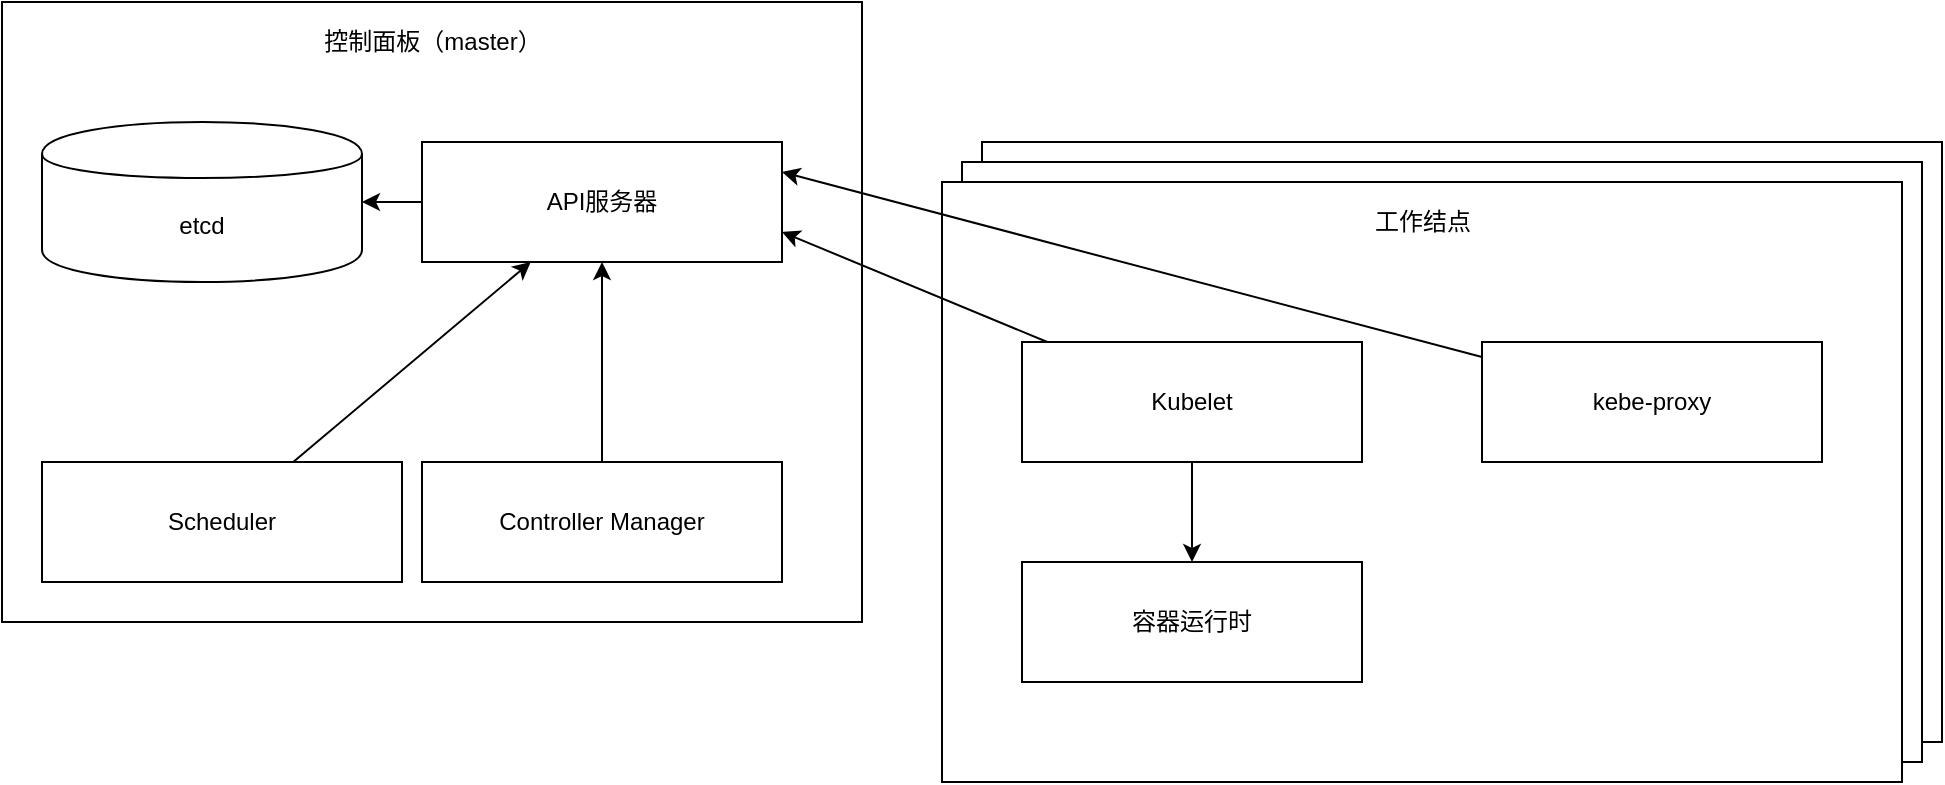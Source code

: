 <mxfile version="12.6.5" type="device"><diagram id="kd89S6w44EB-xOrjRK13" name="Page-1"><mxGraphModel dx="1038" dy="607" grid="1" gridSize="10" guides="1" tooltips="1" connect="1" arrows="1" fold="1" page="1" pageScale="1" pageWidth="2339" pageHeight="3300" math="0" shadow="0"><root><mxCell id="0"/><mxCell id="1" parent="0"/><mxCell id="E3RFziGdfC9BnC6NCtnW-12" value="" style="rounded=0;whiteSpace=wrap;html=1;" vertex="1" parent="1"><mxGeometry x="650" y="80" width="480" height="300" as="geometry"/></mxCell><mxCell id="E3RFziGdfC9BnC6NCtnW-11" value="" style="rounded=0;whiteSpace=wrap;html=1;" vertex="1" parent="1"><mxGeometry x="640" y="90" width="480" height="300" as="geometry"/></mxCell><mxCell id="E3RFziGdfC9BnC6NCtnW-1" value="" style="rounded=0;whiteSpace=wrap;html=1;" vertex="1" parent="1"><mxGeometry x="160" y="10" width="430" height="310" as="geometry"/></mxCell><mxCell id="E3RFziGdfC9BnC6NCtnW-2" value="etcd" style="shape=cylinder;whiteSpace=wrap;html=1;boundedLbl=1;backgroundOutline=1;" vertex="1" parent="1"><mxGeometry x="180" y="70" width="160" height="80" as="geometry"/></mxCell><mxCell id="E3RFziGdfC9BnC6NCtnW-8" style="edgeStyle=none;rounded=0;orthogonalLoop=1;jettySize=auto;html=1;" edge="1" parent="1" source="E3RFziGdfC9BnC6NCtnW-3" target="E3RFziGdfC9BnC6NCtnW-2"><mxGeometry relative="1" as="geometry"/></mxCell><mxCell id="E3RFziGdfC9BnC6NCtnW-3" value="API服务器" style="rounded=0;whiteSpace=wrap;html=1;" vertex="1" parent="1"><mxGeometry x="370" y="80" width="180" height="60" as="geometry"/></mxCell><mxCell id="E3RFziGdfC9BnC6NCtnW-7" style="rounded=0;orthogonalLoop=1;jettySize=auto;html=1;" edge="1" parent="1" source="E3RFziGdfC9BnC6NCtnW-4" target="E3RFziGdfC9BnC6NCtnW-3"><mxGeometry relative="1" as="geometry"/></mxCell><mxCell id="E3RFziGdfC9BnC6NCtnW-4" value="Scheduler" style="rounded=0;whiteSpace=wrap;html=1;" vertex="1" parent="1"><mxGeometry x="180" y="240" width="180" height="60" as="geometry"/></mxCell><mxCell id="E3RFziGdfC9BnC6NCtnW-6" style="edgeStyle=orthogonalEdgeStyle;rounded=0;orthogonalLoop=1;jettySize=auto;html=1;entryX=0.5;entryY=1;entryDx=0;entryDy=0;" edge="1" parent="1" source="E3RFziGdfC9BnC6NCtnW-5" target="E3RFziGdfC9BnC6NCtnW-3"><mxGeometry relative="1" as="geometry"/></mxCell><mxCell id="E3RFziGdfC9BnC6NCtnW-5" value="Controller Manager" style="rounded=0;whiteSpace=wrap;html=1;" vertex="1" parent="1"><mxGeometry x="370" y="240" width="180" height="60" as="geometry"/></mxCell><mxCell id="E3RFziGdfC9BnC6NCtnW-9" value="控制面板（master）" style="text;html=1;strokeColor=none;fillColor=none;align=center;verticalAlign=middle;whiteSpace=wrap;rounded=0;" vertex="1" parent="1"><mxGeometry x="307.5" y="20" width="135" height="20" as="geometry"/></mxCell><mxCell id="E3RFziGdfC9BnC6NCtnW-10" value="" style="rounded=0;whiteSpace=wrap;html=1;" vertex="1" parent="1"><mxGeometry x="630" y="100" width="480" height="300" as="geometry"/></mxCell><mxCell id="E3RFziGdfC9BnC6NCtnW-17" style="edgeStyle=none;rounded=0;orthogonalLoop=1;jettySize=auto;html=1;entryX=1;entryY=0.75;entryDx=0;entryDy=0;" edge="1" parent="1" source="E3RFziGdfC9BnC6NCtnW-13" target="E3RFziGdfC9BnC6NCtnW-3"><mxGeometry relative="1" as="geometry"/></mxCell><mxCell id="E3RFziGdfC9BnC6NCtnW-19" style="edgeStyle=none;rounded=0;orthogonalLoop=1;jettySize=auto;html=1;" edge="1" parent="1" source="E3RFziGdfC9BnC6NCtnW-13" target="E3RFziGdfC9BnC6NCtnW-15"><mxGeometry relative="1" as="geometry"/></mxCell><mxCell id="E3RFziGdfC9BnC6NCtnW-13" value="Kubelet" style="rounded=0;whiteSpace=wrap;html=1;" vertex="1" parent="1"><mxGeometry x="670" y="180" width="170" height="60" as="geometry"/></mxCell><mxCell id="E3RFziGdfC9BnC6NCtnW-18" style="edgeStyle=none;rounded=0;orthogonalLoop=1;jettySize=auto;html=1;entryX=1;entryY=0.25;entryDx=0;entryDy=0;" edge="1" parent="1" source="E3RFziGdfC9BnC6NCtnW-14" target="E3RFziGdfC9BnC6NCtnW-3"><mxGeometry relative="1" as="geometry"/></mxCell><mxCell id="E3RFziGdfC9BnC6NCtnW-14" value="kebe-proxy" style="rounded=0;whiteSpace=wrap;html=1;" vertex="1" parent="1"><mxGeometry x="900" y="180" width="170" height="60" as="geometry"/></mxCell><mxCell id="E3RFziGdfC9BnC6NCtnW-15" value="容器运行时" style="rounded=0;whiteSpace=wrap;html=1;" vertex="1" parent="1"><mxGeometry x="670" y="290" width="170" height="60" as="geometry"/></mxCell><mxCell id="E3RFziGdfC9BnC6NCtnW-16" value="工作结点" style="text;html=1;strokeColor=none;fillColor=none;align=center;verticalAlign=middle;whiteSpace=wrap;rounded=0;" vertex="1" parent="1"><mxGeometry x="802.5" y="110" width="135" height="20" as="geometry"/></mxCell></root></mxGraphModel></diagram></mxfile>